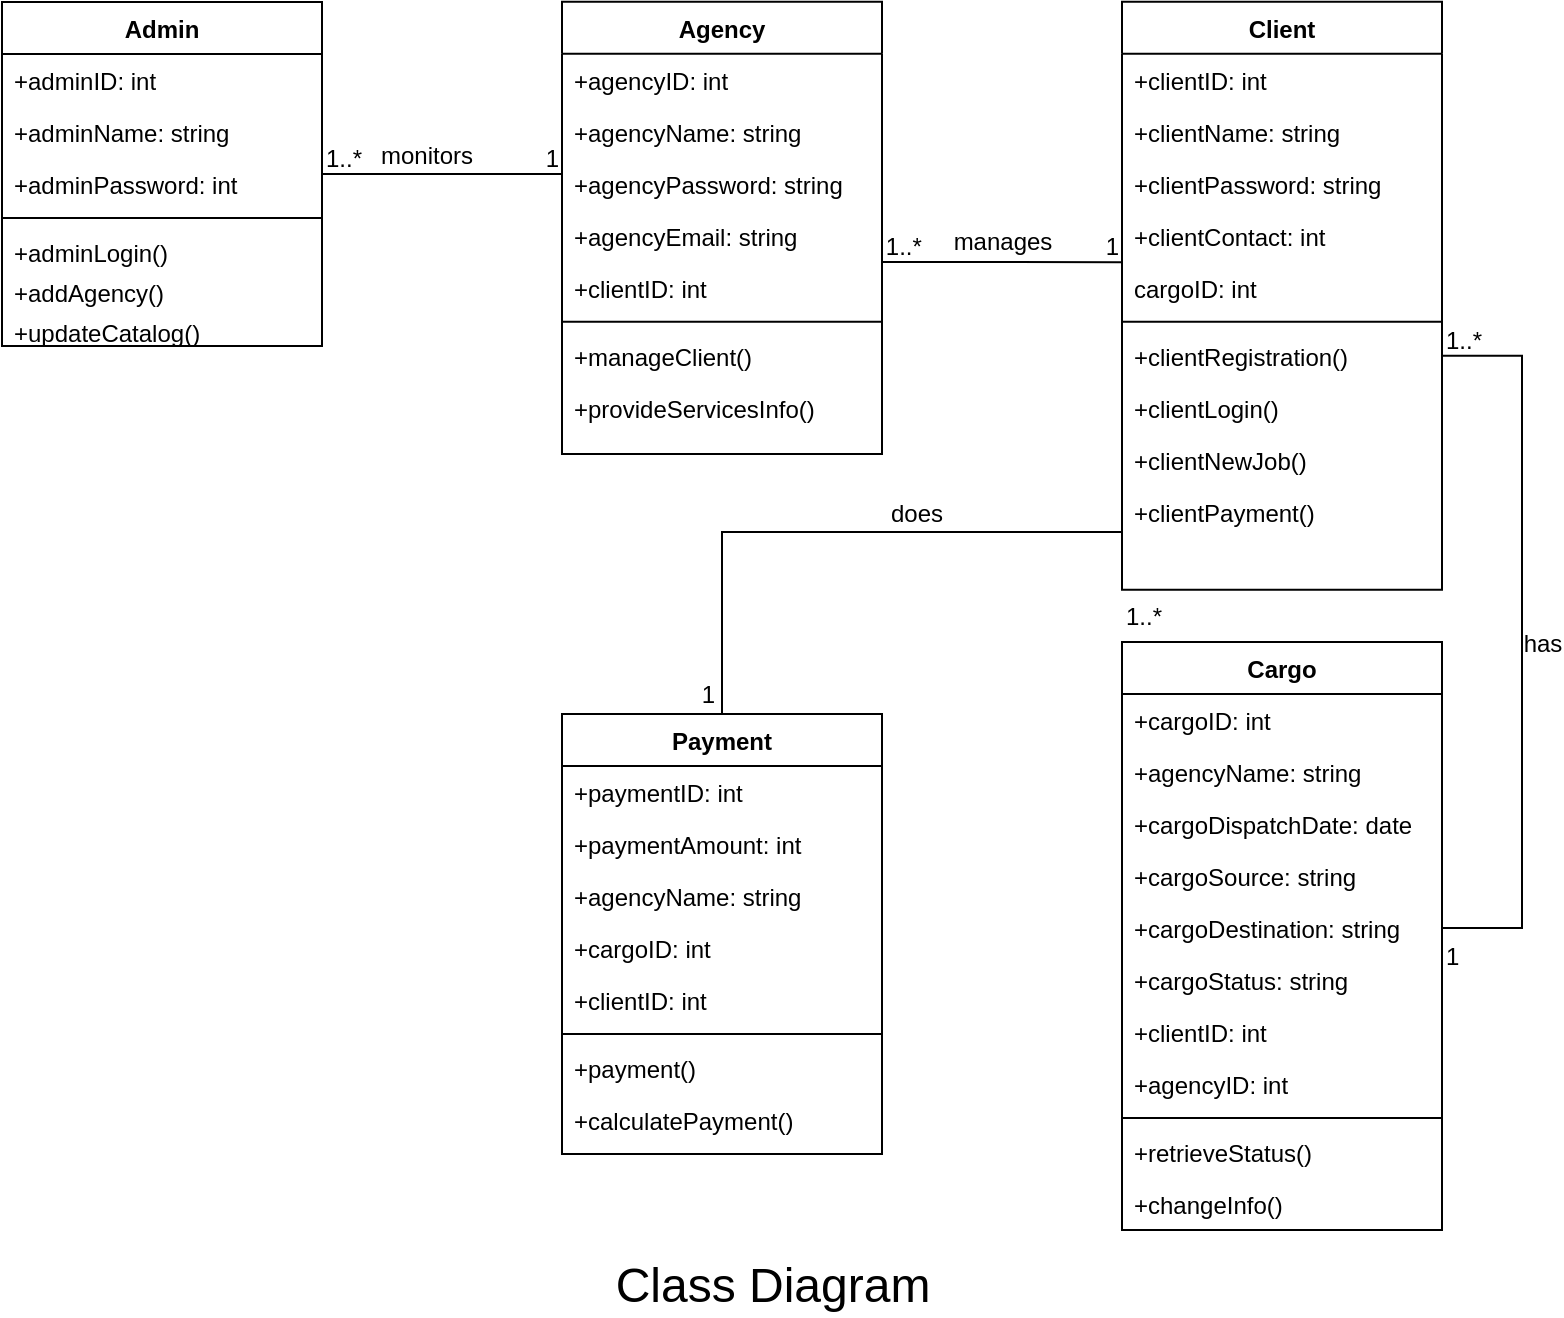 <mxfile version="14.6.13" type="device"><diagram id="C5RBs43oDa-KdzZeNtuy" name="Page-1"><mxGraphModel dx="-114" dy="-471" grid="1" gridSize="10" guides="1" tooltips="1" connect="1" arrows="1" fold="1" page="1" pageScale="1" pageWidth="1000" pageHeight="1000" math="0" shadow="0"><root><mxCell id="WIyWlLk6GJQsqaUBKTNV-0"/><mxCell id="WIyWlLk6GJQsqaUBKTNV-1" parent="WIyWlLk6GJQsqaUBKTNV-0"/><mxCell id="zkfFHV4jXpPFQw0GAbJ--0" value="Admin" style="swimlane;fontStyle=1;align=center;verticalAlign=top;childLayout=stackLayout;horizontal=1;startSize=26;horizontalStack=0;resizeParent=1;resizeLast=0;collapsible=1;marginBottom=0;rounded=0;shadow=0;strokeWidth=1;" parent="WIyWlLk6GJQsqaUBKTNV-1" vertex="1"><mxGeometry x="1115" y="1228" width="160" height="172" as="geometry"><mxRectangle x="230" y="140" width="160" height="26" as="alternateBounds"/></mxGeometry></mxCell><mxCell id="zkfFHV4jXpPFQw0GAbJ--1" value="+adminID: int" style="text;align=left;verticalAlign=top;spacingLeft=4;spacingRight=4;overflow=hidden;rotatable=0;points=[[0,0.5],[1,0.5]];portConstraint=eastwest;" parent="zkfFHV4jXpPFQw0GAbJ--0" vertex="1"><mxGeometry y="26" width="160" height="26" as="geometry"/></mxCell><mxCell id="zkfFHV4jXpPFQw0GAbJ--2" value="+adminName: string" style="text;align=left;verticalAlign=top;spacingLeft=4;spacingRight=4;overflow=hidden;rotatable=0;points=[[0,0.5],[1,0.5]];portConstraint=eastwest;rounded=0;shadow=0;html=0;" parent="zkfFHV4jXpPFQw0GAbJ--0" vertex="1"><mxGeometry y="52" width="160" height="26" as="geometry"/></mxCell><mxCell id="zkfFHV4jXpPFQw0GAbJ--3" value="+adminPassword: int" style="text;align=left;verticalAlign=top;spacingLeft=4;spacingRight=4;overflow=hidden;rotatable=0;points=[[0,0.5],[1,0.5]];portConstraint=eastwest;rounded=0;shadow=0;html=0;" parent="zkfFHV4jXpPFQw0GAbJ--0" vertex="1"><mxGeometry y="78" width="160" height="26" as="geometry"/></mxCell><mxCell id="zkfFHV4jXpPFQw0GAbJ--4" value="" style="line;html=1;strokeWidth=1;align=left;verticalAlign=middle;spacingTop=-1;spacingLeft=3;spacingRight=3;rotatable=0;labelPosition=right;points=[];portConstraint=eastwest;" parent="zkfFHV4jXpPFQw0GAbJ--0" vertex="1"><mxGeometry y="104" width="160" height="8" as="geometry"/></mxCell><mxCell id="zkfFHV4jXpPFQw0GAbJ--5" value="+adminLogin()" style="text;align=left;verticalAlign=top;spacingLeft=4;spacingRight=4;overflow=hidden;rotatable=0;points=[[0,0.5],[1,0.5]];portConstraint=eastwest;" parent="zkfFHV4jXpPFQw0GAbJ--0" vertex="1"><mxGeometry y="112" width="160" height="20" as="geometry"/></mxCell><mxCell id="tgoG4w3KKHFa7jga0C2X-0" value="+addAgency()" style="text;align=left;verticalAlign=top;spacingLeft=4;spacingRight=4;overflow=hidden;rotatable=0;points=[[0,0.5],[1,0.5]];portConstraint=eastwest;" parent="zkfFHV4jXpPFQw0GAbJ--0" vertex="1"><mxGeometry y="132" width="160" height="20" as="geometry"/></mxCell><mxCell id="Bk134r6XZtthDxxu1vHY-2" value="+updateCatalog()" style="text;align=left;verticalAlign=top;spacingLeft=4;spacingRight=4;overflow=hidden;rotatable=0;points=[[0,0.5],[1,0.5]];portConstraint=eastwest;" parent="zkfFHV4jXpPFQw0GAbJ--0" vertex="1"><mxGeometry y="152" width="160" height="20" as="geometry"/></mxCell><mxCell id="zkfFHV4jXpPFQw0GAbJ--17" value="Agency" style="swimlane;fontStyle=1;align=center;verticalAlign=top;childLayout=stackLayout;horizontal=1;startSize=26;horizontalStack=0;resizeParent=1;resizeLast=0;collapsible=1;marginBottom=0;rounded=0;shadow=0;strokeWidth=1;" parent="WIyWlLk6GJQsqaUBKTNV-1" vertex="1"><mxGeometry x="1395" y="1227.9" width="160" height="226.1" as="geometry"><mxRectangle x="550" y="140" width="160" height="26" as="alternateBounds"/></mxGeometry></mxCell><mxCell id="zkfFHV4jXpPFQw0GAbJ--18" value="+agencyID: int" style="text;align=left;verticalAlign=top;spacingLeft=4;spacingRight=4;overflow=hidden;rotatable=0;points=[[0,0.5],[1,0.5]];portConstraint=eastwest;" parent="zkfFHV4jXpPFQw0GAbJ--17" vertex="1"><mxGeometry y="26" width="160" height="26" as="geometry"/></mxCell><mxCell id="zkfFHV4jXpPFQw0GAbJ--20" value="+agencyName: string" style="text;align=left;verticalAlign=top;spacingLeft=4;spacingRight=4;overflow=hidden;rotatable=0;points=[[0,0.5],[1,0.5]];portConstraint=eastwest;rounded=0;shadow=0;html=0;" parent="zkfFHV4jXpPFQw0GAbJ--17" vertex="1"><mxGeometry y="52" width="160" height="26" as="geometry"/></mxCell><mxCell id="zkfFHV4jXpPFQw0GAbJ--21" value="+agencyPassword: string" style="text;align=left;verticalAlign=top;spacingLeft=4;spacingRight=4;overflow=hidden;rotatable=0;points=[[0,0.5],[1,0.5]];portConstraint=eastwest;rounded=0;shadow=0;html=0;" parent="zkfFHV4jXpPFQw0GAbJ--17" vertex="1"><mxGeometry y="78" width="160" height="26" as="geometry"/></mxCell><mxCell id="zkfFHV4jXpPFQw0GAbJ--22" value="+agencyEmail: string" style="text;align=left;verticalAlign=top;spacingLeft=4;spacingRight=4;overflow=hidden;rotatable=0;points=[[0,0.5],[1,0.5]];portConstraint=eastwest;rounded=0;shadow=0;html=0;" parent="zkfFHV4jXpPFQw0GAbJ--17" vertex="1"><mxGeometry y="104" width="160" height="26" as="geometry"/></mxCell><mxCell id="Bk134r6XZtthDxxu1vHY-5" value="+clientID: int" style="text;align=left;verticalAlign=top;spacingLeft=4;spacingRight=4;overflow=hidden;rotatable=0;points=[[0,0.5],[1,0.5]];portConstraint=eastwest;rounded=0;shadow=0;html=0;" parent="zkfFHV4jXpPFQw0GAbJ--17" vertex="1"><mxGeometry y="130" width="160" height="26" as="geometry"/></mxCell><mxCell id="zkfFHV4jXpPFQw0GAbJ--23" value="" style="line;html=1;strokeWidth=1;align=left;verticalAlign=middle;spacingTop=-1;spacingLeft=3;spacingRight=3;rotatable=0;labelPosition=right;points=[];portConstraint=eastwest;" parent="zkfFHV4jXpPFQw0GAbJ--17" vertex="1"><mxGeometry y="156" width="160" height="8" as="geometry"/></mxCell><mxCell id="Bk134r6XZtthDxxu1vHY-4" value="+manageClient()" style="text;align=left;verticalAlign=top;spacingLeft=4;spacingRight=4;overflow=hidden;rotatable=0;points=[[0,0.5],[1,0.5]];portConstraint=eastwest;" parent="zkfFHV4jXpPFQw0GAbJ--17" vertex="1"><mxGeometry y="164" width="160" height="26" as="geometry"/></mxCell><mxCell id="lup_8zpU4_06O1RYAFvF-0" value="+provideServicesInfo()" style="text;align=left;verticalAlign=top;spacingLeft=4;spacingRight=4;overflow=hidden;rotatable=0;points=[[0,0.5],[1,0.5]];portConstraint=eastwest;" parent="zkfFHV4jXpPFQw0GAbJ--17" vertex="1"><mxGeometry y="190" width="160" height="26" as="geometry"/></mxCell><mxCell id="zkfFHV4jXpPFQw0GAbJ--26" value="" style="endArrow=none;shadow=0;strokeWidth=1;rounded=0;endFill=0;edgeStyle=elbowEdgeStyle;elbow=vertical;" parent="WIyWlLk6GJQsqaUBKTNV-1" source="zkfFHV4jXpPFQw0GAbJ--0" target="zkfFHV4jXpPFQw0GAbJ--17" edge="1"><mxGeometry x="0.5" y="41" relative="1" as="geometry"><mxPoint x="1251" y="1305" as="sourcePoint"/><mxPoint x="1411" y="1305" as="targetPoint"/><mxPoint x="-40" y="32" as="offset"/></mxGeometry></mxCell><mxCell id="zkfFHV4jXpPFQw0GAbJ--27" value="1..*" style="resizable=0;align=left;verticalAlign=bottom;labelBackgroundColor=none;fontSize=12;" parent="zkfFHV4jXpPFQw0GAbJ--26" connectable="0" vertex="1"><mxGeometry x="-1" relative="1" as="geometry"><mxPoint y="1" as="offset"/></mxGeometry></mxCell><mxCell id="zkfFHV4jXpPFQw0GAbJ--28" value="1" style="resizable=0;align=right;verticalAlign=bottom;labelBackgroundColor=none;fontSize=12;" parent="zkfFHV4jXpPFQw0GAbJ--26" connectable="0" vertex="1"><mxGeometry x="1" relative="1" as="geometry"><mxPoint y="1" as="offset"/></mxGeometry></mxCell><mxCell id="zkfFHV4jXpPFQw0GAbJ--29" value="monitors" style="text;html=1;resizable=0;points=[];;align=center;verticalAlign=middle;labelBackgroundColor=none;rounded=0;shadow=0;strokeWidth=1;fontSize=12;" parent="zkfFHV4jXpPFQw0GAbJ--26" vertex="1" connectable="0"><mxGeometry x="0.5" y="49" relative="1" as="geometry"><mxPoint x="-38" y="40" as="offset"/></mxGeometry></mxCell><mxCell id="arhQiRyoUk643F7SQjzn-25" value="" style="endArrow=none;shadow=0;strokeWidth=1;rounded=0;endFill=0;edgeStyle=elbowEdgeStyle;elbow=vertical;entryX=0;entryY=0.5;entryDx=0;entryDy=0;exitX=0.5;exitY=0;exitDx=0;exitDy=0;" parent="WIyWlLk6GJQsqaUBKTNV-1" source="Bk134r6XZtthDxxu1vHY-24" target="Bk134r6XZtthDxxu1vHY-40" edge="1"><mxGeometry x="0.5" y="41" relative="1" as="geometry"><mxPoint x="1525" y="1607.996" as="sourcePoint"/><mxPoint x="1645" y="1607.996" as="targetPoint"/><mxPoint x="-40" y="32" as="offset"/><Array as="points"><mxPoint x="1540" y="1493"/><mxPoint x="1580" y="1517"/><mxPoint x="1615" y="1665"/></Array></mxGeometry></mxCell><mxCell id="arhQiRyoUk643F7SQjzn-26" value="1..*" style="resizable=0;align=left;verticalAlign=bottom;labelBackgroundColor=none;fontSize=12;" parent="arhQiRyoUk643F7SQjzn-25" connectable="0" vertex="1"><mxGeometry x="-1" relative="1" as="geometry"><mxPoint x="200" y="-40" as="offset"/></mxGeometry></mxCell><mxCell id="arhQiRyoUk643F7SQjzn-27" value="1" style="resizable=0;align=right;verticalAlign=bottom;labelBackgroundColor=none;fontSize=12;" parent="arhQiRyoUk643F7SQjzn-25" connectable="0" vertex="1"><mxGeometry x="1" relative="1" as="geometry"><mxPoint x="-202" y="100" as="offset"/></mxGeometry></mxCell><mxCell id="arhQiRyoUk643F7SQjzn-28" value="does" style="text;html=1;resizable=0;points=[];;align=center;verticalAlign=middle;labelBackgroundColor=none;rounded=0;shadow=0;strokeWidth=1;fontSize=12;" parent="arhQiRyoUk643F7SQjzn-25" vertex="1" connectable="0"><mxGeometry x="0.5" y="49" relative="1" as="geometry"><mxPoint x="-38" y="40" as="offset"/></mxGeometry></mxCell><mxCell id="arhQiRyoUk643F7SQjzn-13" value="" style="endArrow=none;shadow=0;strokeWidth=1;rounded=0;endFill=0;edgeStyle=elbowEdgeStyle;elbow=vertical;exitX=1;exitY=0.5;exitDx=0;exitDy=0;entryX=0;entryY=0.5;entryDx=0;entryDy=0;" parent="WIyWlLk6GJQsqaUBKTNV-1" edge="1"><mxGeometry x="0.5" y="41" relative="1" as="geometry"><mxPoint x="1555" y="1358" as="sourcePoint"/><mxPoint x="1675" y="1358" as="targetPoint"/><mxPoint x="-40" y="32" as="offset"/><Array as="points"><mxPoint x="1625" y="1358.1"/></Array></mxGeometry></mxCell><mxCell id="arhQiRyoUk643F7SQjzn-14" value="1..*" style="resizable=0;align=left;verticalAlign=bottom;labelBackgroundColor=none;fontSize=12;" parent="arhQiRyoUk643F7SQjzn-13" connectable="0" vertex="1"><mxGeometry x="-1" relative="1" as="geometry"><mxPoint y="1" as="offset"/></mxGeometry></mxCell><mxCell id="arhQiRyoUk643F7SQjzn-15" value="1" style="resizable=0;align=right;verticalAlign=bottom;labelBackgroundColor=none;fontSize=12;" parent="arhQiRyoUk643F7SQjzn-13" connectable="0" vertex="1"><mxGeometry x="1" relative="1" as="geometry"><mxPoint y="1" as="offset"/></mxGeometry></mxCell><mxCell id="arhQiRyoUk643F7SQjzn-16" value="manages" style="text;html=1;resizable=0;points=[];;align=center;verticalAlign=middle;labelBackgroundColor=none;rounded=0;shadow=0;strokeWidth=1;fontSize=12;" parent="arhQiRyoUk643F7SQjzn-13" vertex="1" connectable="0"><mxGeometry x="0.5" y="49" relative="1" as="geometry"><mxPoint x="-30" y="39" as="offset"/></mxGeometry></mxCell><mxCell id="arhQiRyoUk643F7SQjzn-18" value="" style="endArrow=none;shadow=0;strokeWidth=1;rounded=0;endFill=0;edgeStyle=elbowEdgeStyle;elbow=vertical;exitX=1;exitY=0.5;exitDx=0;exitDy=0;entryX=1;entryY=0.5;entryDx=0;entryDy=0;" parent="WIyWlLk6GJQsqaUBKTNV-1" source="Bk134r6XZtthDxxu1vHY-13" target="Bk134r6XZtthDxxu1vHY-20" edge="1"><mxGeometry x="0.5" y="41" relative="1" as="geometry"><mxPoint x="1955" y="1472" as="sourcePoint"/><mxPoint x="2075" y="1498" as="targetPoint"/><mxPoint x="-40" y="32" as="offset"/><Array as="points"><mxPoint x="1875" y="1548"/></Array></mxGeometry></mxCell><mxCell id="arhQiRyoUk643F7SQjzn-19" value="1..*" style="resizable=0;align=left;verticalAlign=bottom;labelBackgroundColor=none;fontSize=12;" parent="arhQiRyoUk643F7SQjzn-18" connectable="0" vertex="1"><mxGeometry x="-1" relative="1" as="geometry"><mxPoint y="1" as="offset"/></mxGeometry></mxCell><mxCell id="arhQiRyoUk643F7SQjzn-24" value="1&#10;" style="resizable=0;align=left;verticalAlign=bottom;labelBackgroundColor=none;fontSize=12;" parent="arhQiRyoUk643F7SQjzn-18" connectable="0" vertex="1"><mxGeometry x="-1" relative="1" as="geometry"><mxPoint y="323" as="offset"/></mxGeometry></mxCell><mxCell id="arhQiRyoUk643F7SQjzn-21" value="has" style="text;html=1;resizable=0;points=[];;align=center;verticalAlign=middle;labelBackgroundColor=none;rounded=0;shadow=0;strokeWidth=1;fontSize=12;" parent="arhQiRyoUk643F7SQjzn-18" vertex="1" connectable="0"><mxGeometry x="0.5" y="49" relative="1" as="geometry"><mxPoint x="-39" y="-91" as="offset"/></mxGeometry></mxCell><mxCell id="Bk134r6XZtthDxxu1vHY-6" value="Client" style="swimlane;fontStyle=1;align=center;verticalAlign=top;childLayout=stackLayout;horizontal=1;startSize=26;horizontalStack=0;resizeParent=1;resizeLast=0;collapsible=1;marginBottom=0;rounded=0;shadow=0;strokeWidth=1;" parent="WIyWlLk6GJQsqaUBKTNV-1" vertex="1"><mxGeometry x="1675" y="1227.9" width="160" height="294" as="geometry"><mxRectangle x="550" y="140" width="160" height="26" as="alternateBounds"/></mxGeometry></mxCell><mxCell id="Bk134r6XZtthDxxu1vHY-7" value="+clientID: int" style="text;align=left;verticalAlign=top;spacingLeft=4;spacingRight=4;overflow=hidden;rotatable=0;points=[[0,0.5],[1,0.5]];portConstraint=eastwest;" parent="Bk134r6XZtthDxxu1vHY-6" vertex="1"><mxGeometry y="26" width="160" height="26" as="geometry"/></mxCell><mxCell id="Bk134r6XZtthDxxu1vHY-9" value="+clientName: string" style="text;align=left;verticalAlign=top;spacingLeft=4;spacingRight=4;overflow=hidden;rotatable=0;points=[[0,0.5],[1,0.5]];portConstraint=eastwest;rounded=0;shadow=0;html=0;" parent="Bk134r6XZtthDxxu1vHY-6" vertex="1"><mxGeometry y="52" width="160" height="26" as="geometry"/></mxCell><mxCell id="Bk134r6XZtthDxxu1vHY-10" value="+clientPassword: string" style="text;align=left;verticalAlign=top;spacingLeft=4;spacingRight=4;overflow=hidden;rotatable=0;points=[[0,0.5],[1,0.5]];portConstraint=eastwest;rounded=0;shadow=0;html=0;" parent="Bk134r6XZtthDxxu1vHY-6" vertex="1"><mxGeometry y="78" width="160" height="26" as="geometry"/></mxCell><mxCell id="Bk134r6XZtthDxxu1vHY-11" value="+clientContact: int" style="text;align=left;verticalAlign=top;spacingLeft=4;spacingRight=4;overflow=hidden;rotatable=0;points=[[0,0.5],[1,0.5]];portConstraint=eastwest;rounded=0;shadow=0;html=0;" parent="Bk134r6XZtthDxxu1vHY-6" vertex="1"><mxGeometry y="104" width="160" height="26" as="geometry"/></mxCell><mxCell id="Bk134r6XZtthDxxu1vHY-34" value="cargoID: int" style="text;align=left;verticalAlign=top;spacingLeft=4;spacingRight=4;overflow=hidden;rotatable=0;points=[[0,0.5],[1,0.5]];portConstraint=eastwest;rounded=0;shadow=0;html=0;" parent="Bk134r6XZtthDxxu1vHY-6" vertex="1"><mxGeometry y="130" width="160" height="26" as="geometry"/></mxCell><mxCell id="Bk134r6XZtthDxxu1vHY-12" value="" style="line;html=1;strokeWidth=1;align=left;verticalAlign=middle;spacingTop=-1;spacingLeft=3;spacingRight=3;rotatable=0;labelPosition=right;points=[];portConstraint=eastwest;" parent="Bk134r6XZtthDxxu1vHY-6" vertex="1"><mxGeometry y="156" width="160" height="8" as="geometry"/></mxCell><mxCell id="Bk134r6XZtthDxxu1vHY-13" value="+clientRegistration()" style="text;align=left;verticalAlign=top;spacingLeft=4;spacingRight=4;overflow=hidden;rotatable=0;points=[[0,0.5],[1,0.5]];portConstraint=eastwest;" parent="Bk134r6XZtthDxxu1vHY-6" vertex="1"><mxGeometry y="164" width="160" height="26" as="geometry"/></mxCell><mxCell id="arhQiRyoUk643F7SQjzn-23" value="+clientLogin()" style="text;align=left;verticalAlign=top;spacingLeft=4;spacingRight=4;overflow=hidden;rotatable=0;points=[[0,0.5],[1,0.5]];portConstraint=eastwest;" parent="Bk134r6XZtthDxxu1vHY-6" vertex="1"><mxGeometry y="190" width="160" height="26" as="geometry"/></mxCell><mxCell id="Bk134r6XZtthDxxu1vHY-14" value="+clientNewJob()" style="text;align=left;verticalAlign=top;spacingLeft=4;spacingRight=4;overflow=hidden;rotatable=0;points=[[0,0.5],[1,0.5]];portConstraint=eastwest;" parent="Bk134r6XZtthDxxu1vHY-6" vertex="1"><mxGeometry y="216" width="160" height="26" as="geometry"/></mxCell><mxCell id="Bk134r6XZtthDxxu1vHY-40" value="+clientPayment()" style="text;align=left;verticalAlign=top;spacingLeft=4;spacingRight=4;overflow=hidden;rotatable=0;points=[[0,0.5],[1,0.5]];portConstraint=eastwest;" parent="Bk134r6XZtthDxxu1vHY-6" vertex="1"><mxGeometry y="242" width="160" height="26" as="geometry"/></mxCell><mxCell id="Bk134r6XZtthDxxu1vHY-15" value="Cargo" style="swimlane;fontStyle=1;align=center;verticalAlign=top;childLayout=stackLayout;horizontal=1;startSize=26;horizontalStack=0;resizeParent=1;resizeLast=0;collapsible=1;marginBottom=0;rounded=0;shadow=0;strokeWidth=1;" parent="WIyWlLk6GJQsqaUBKTNV-1" vertex="1"><mxGeometry x="1675" y="1548" width="160" height="294" as="geometry"><mxRectangle x="550" y="140" width="160" height="26" as="alternateBounds"/></mxGeometry></mxCell><mxCell id="Bk134r6XZtthDxxu1vHY-16" value="+cargoID: int" style="text;align=left;verticalAlign=top;spacingLeft=4;spacingRight=4;overflow=hidden;rotatable=0;points=[[0,0.5],[1,0.5]];portConstraint=eastwest;" parent="Bk134r6XZtthDxxu1vHY-15" vertex="1"><mxGeometry y="26" width="160" height="26" as="geometry"/></mxCell><mxCell id="Bk134r6XZtthDxxu1vHY-17" value="+agencyName: string" style="text;align=left;verticalAlign=top;spacingLeft=4;spacingRight=4;overflow=hidden;rotatable=0;points=[[0,0.5],[1,0.5]];portConstraint=eastwest;rounded=0;shadow=0;html=0;" parent="Bk134r6XZtthDxxu1vHY-15" vertex="1"><mxGeometry y="52" width="160" height="26" as="geometry"/></mxCell><mxCell id="Bk134r6XZtthDxxu1vHY-18" value="+cargoDispatchDate: date" style="text;align=left;verticalAlign=top;spacingLeft=4;spacingRight=4;overflow=hidden;rotatable=0;points=[[0,0.5],[1,0.5]];portConstraint=eastwest;rounded=0;shadow=0;html=0;" parent="Bk134r6XZtthDxxu1vHY-15" vertex="1"><mxGeometry y="78" width="160" height="26" as="geometry"/></mxCell><mxCell id="Bk134r6XZtthDxxu1vHY-19" value="+cargoSource: string" style="text;align=left;verticalAlign=top;spacingLeft=4;spacingRight=4;overflow=hidden;rotatable=0;points=[[0,0.5],[1,0.5]];portConstraint=eastwest;rounded=0;shadow=0;html=0;" parent="Bk134r6XZtthDxxu1vHY-15" vertex="1"><mxGeometry y="104" width="160" height="26" as="geometry"/></mxCell><mxCell id="Bk134r6XZtthDxxu1vHY-20" value="+cargoDestination: string" style="text;align=left;verticalAlign=top;spacingLeft=4;spacingRight=4;overflow=hidden;rotatable=0;points=[[0,0.5],[1,0.5]];portConstraint=eastwest;rounded=0;shadow=0;html=0;" parent="Bk134r6XZtthDxxu1vHY-15" vertex="1"><mxGeometry y="130" width="160" height="26" as="geometry"/></mxCell><mxCell id="arhQiRyoUk643F7SQjzn-1" value="+cargoStatus: string" style="text;align=left;verticalAlign=top;spacingLeft=4;spacingRight=4;overflow=hidden;rotatable=0;points=[[0,0.5],[1,0.5]];portConstraint=eastwest;rounded=0;shadow=0;html=0;" parent="Bk134r6XZtthDxxu1vHY-15" vertex="1"><mxGeometry y="156" width="160" height="26" as="geometry"/></mxCell><mxCell id="arhQiRyoUk643F7SQjzn-4" value="+clientID: int" style="text;align=left;verticalAlign=top;spacingLeft=4;spacingRight=4;overflow=hidden;rotatable=0;points=[[0,0.5],[1,0.5]];portConstraint=eastwest;rounded=0;shadow=0;html=0;" parent="Bk134r6XZtthDxxu1vHY-15" vertex="1"><mxGeometry y="182" width="160" height="26" as="geometry"/></mxCell><mxCell id="arhQiRyoUk643F7SQjzn-3" value="+agencyID: int" style="text;align=left;verticalAlign=top;spacingLeft=4;spacingRight=4;overflow=hidden;rotatable=0;points=[[0,0.5],[1,0.5]];portConstraint=eastwest;rounded=0;shadow=0;html=0;" parent="Bk134r6XZtthDxxu1vHY-15" vertex="1"><mxGeometry y="208" width="160" height="26" as="geometry"/></mxCell><mxCell id="Bk134r6XZtthDxxu1vHY-21" value="" style="line;html=1;strokeWidth=1;align=left;verticalAlign=middle;spacingTop=-1;spacingLeft=3;spacingRight=3;rotatable=0;labelPosition=right;points=[];portConstraint=eastwest;" parent="Bk134r6XZtthDxxu1vHY-15" vertex="1"><mxGeometry y="234" width="160" height="8" as="geometry"/></mxCell><mxCell id="Bk134r6XZtthDxxu1vHY-22" value="+retrieveStatus()&#10;" style="text;align=left;verticalAlign=top;spacingLeft=4;spacingRight=4;overflow=hidden;rotatable=0;points=[[0,0.5],[1,0.5]];portConstraint=eastwest;" parent="Bk134r6XZtthDxxu1vHY-15" vertex="1"><mxGeometry y="242" width="160" height="26" as="geometry"/></mxCell><mxCell id="Bk134r6XZtthDxxu1vHY-23" value="+changeInfo()" style="text;align=left;verticalAlign=top;spacingLeft=4;spacingRight=4;overflow=hidden;rotatable=0;points=[[0,0.5],[1,0.5]];portConstraint=eastwest;" parent="Bk134r6XZtthDxxu1vHY-15" vertex="1"><mxGeometry y="268" width="160" height="26" as="geometry"/></mxCell><mxCell id="Bk134r6XZtthDxxu1vHY-24" value="Payment" style="swimlane;fontStyle=1;align=center;verticalAlign=top;childLayout=stackLayout;horizontal=1;startSize=26;horizontalStack=0;resizeParent=1;resizeLast=0;collapsible=1;marginBottom=0;rounded=0;shadow=0;strokeWidth=1;" parent="WIyWlLk6GJQsqaUBKTNV-1" vertex="1"><mxGeometry x="1395" y="1584" width="160" height="220" as="geometry"><mxRectangle x="550" y="140" width="160" height="26" as="alternateBounds"/></mxGeometry></mxCell><mxCell id="Bk134r6XZtthDxxu1vHY-25" value="+paymentID: int" style="text;align=left;verticalAlign=top;spacingLeft=4;spacingRight=4;overflow=hidden;rotatable=0;points=[[0,0.5],[1,0.5]];portConstraint=eastwest;" parent="Bk134r6XZtthDxxu1vHY-24" vertex="1"><mxGeometry y="26" width="160" height="26" as="geometry"/></mxCell><mxCell id="Bk134r6XZtthDxxu1vHY-26" value="+paymentAmount: int" style="text;align=left;verticalAlign=top;spacingLeft=4;spacingRight=4;overflow=hidden;rotatable=0;points=[[0,0.5],[1,0.5]];portConstraint=eastwest;rounded=0;shadow=0;html=0;" parent="Bk134r6XZtthDxxu1vHY-24" vertex="1"><mxGeometry y="52" width="160" height="26" as="geometry"/></mxCell><mxCell id="Bk134r6XZtthDxxu1vHY-27" value="+agencyName: string" style="text;align=left;verticalAlign=top;spacingLeft=4;spacingRight=4;overflow=hidden;rotatable=0;points=[[0,0.5],[1,0.5]];portConstraint=eastwest;rounded=0;shadow=0;html=0;" parent="Bk134r6XZtthDxxu1vHY-24" vertex="1"><mxGeometry y="78" width="160" height="26" as="geometry"/></mxCell><mxCell id="Bk134r6XZtthDxxu1vHY-28" value="+cargoID: int" style="text;align=left;verticalAlign=top;spacingLeft=4;spacingRight=4;overflow=hidden;rotatable=0;points=[[0,0.5],[1,0.5]];portConstraint=eastwest;rounded=0;shadow=0;html=0;" parent="Bk134r6XZtthDxxu1vHY-24" vertex="1"><mxGeometry y="104" width="160" height="26" as="geometry"/></mxCell><mxCell id="Bk134r6XZtthDxxu1vHY-29" value="+clientID: int" style="text;align=left;verticalAlign=top;spacingLeft=4;spacingRight=4;overflow=hidden;rotatable=0;points=[[0,0.5],[1,0.5]];portConstraint=eastwest;rounded=0;shadow=0;html=0;" parent="Bk134r6XZtthDxxu1vHY-24" vertex="1"><mxGeometry y="130" width="160" height="26" as="geometry"/></mxCell><mxCell id="Bk134r6XZtthDxxu1vHY-30" value="" style="line;html=1;strokeWidth=1;align=left;verticalAlign=middle;spacingTop=-1;spacingLeft=3;spacingRight=3;rotatable=0;labelPosition=right;points=[];portConstraint=eastwest;" parent="Bk134r6XZtthDxxu1vHY-24" vertex="1"><mxGeometry y="156" width="160" height="8" as="geometry"/></mxCell><mxCell id="arhQiRyoUk643F7SQjzn-6" value="+payment()" style="text;align=left;verticalAlign=top;spacingLeft=4;spacingRight=4;overflow=hidden;rotatable=0;points=[[0,0.5],[1,0.5]];portConstraint=eastwest;" parent="Bk134r6XZtthDxxu1vHY-24" vertex="1"><mxGeometry y="164" width="160" height="26" as="geometry"/></mxCell><mxCell id="Bk134r6XZtthDxxu1vHY-31" value="+calculatePayment()" style="text;align=left;verticalAlign=top;spacingLeft=4;spacingRight=4;overflow=hidden;rotatable=0;points=[[0,0.5],[1,0.5]];portConstraint=eastwest;" parent="Bk134r6XZtthDxxu1vHY-24" vertex="1"><mxGeometry y="190" width="160" height="30" as="geometry"/></mxCell><mxCell id="fXDE7dG5cB9haAZ7kMVV-0" value="&lt;font style=&quot;font-size: 24px&quot;&gt;Class Diagram&lt;/font&gt;" style="text;html=1;align=center;verticalAlign=middle;resizable=0;points=[];autosize=1;strokeColor=none;" parent="WIyWlLk6GJQsqaUBKTNV-1" vertex="1"><mxGeometry x="1415" y="1860" width="170" height="20" as="geometry"/></mxCell></root></mxGraphModel></diagram></mxfile>